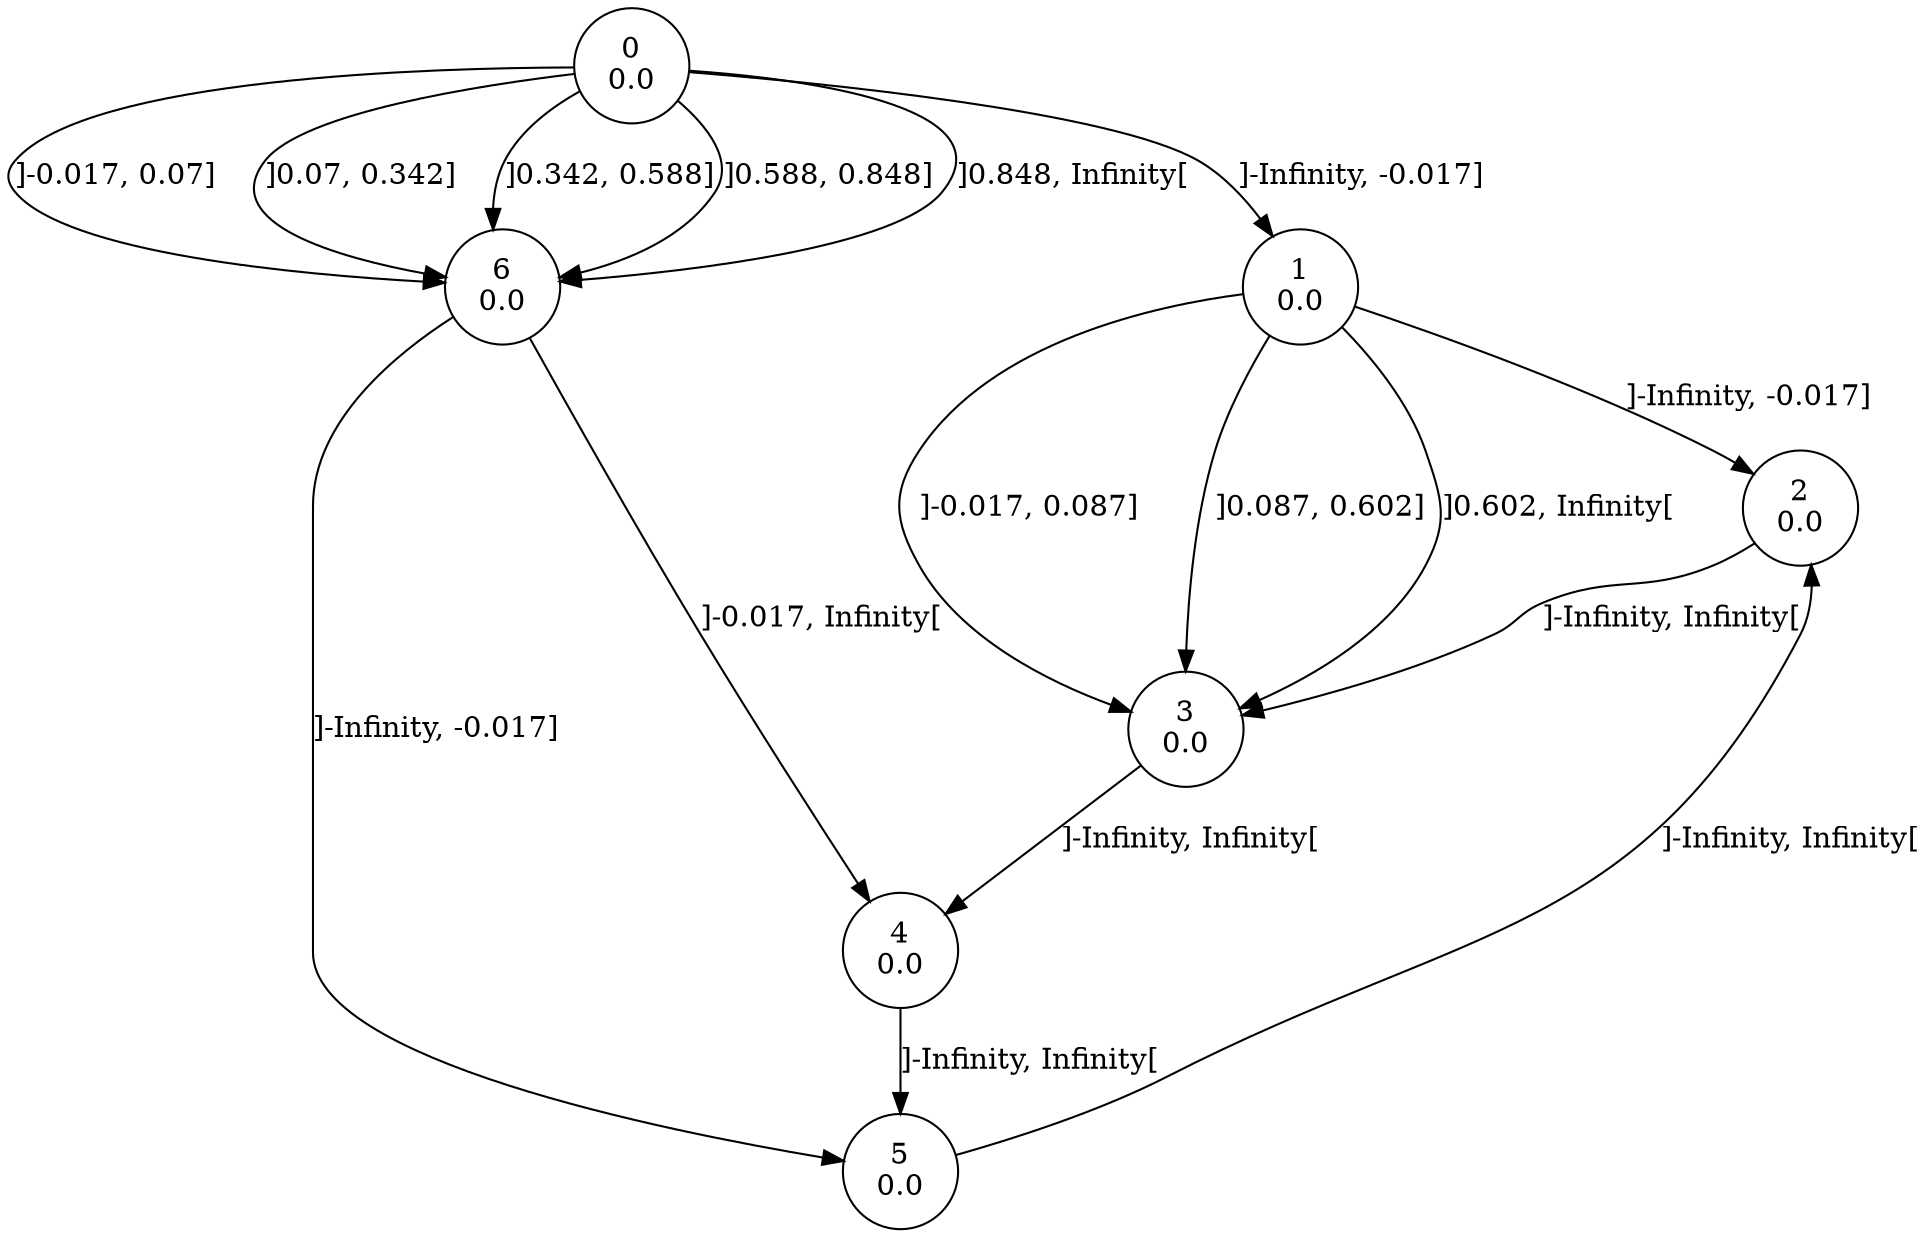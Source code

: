 digraph a {
0 [shape=circle, label="0\n0.0"];
	0->1 [ label="]-Infinity, -0.017]"];
	0->6 [ label="]-0.017, 0.07]"];
	0->6 [ label="]0.07, 0.342]"];
	0->6 [ label="]0.342, 0.588]"];
	0->6 [ label="]0.588, 0.848]"];
	0->6 [ label="]0.848, Infinity["];
1 [shape=circle, label="1\n0.0"];
	1->2 [ label="]-Infinity, -0.017]"];
	1->3 [ label="]-0.017, 0.087]"];
	1->3 [ label="]0.087, 0.602]"];
	1->3 [ label="]0.602, Infinity["];
2 [shape=circle, label="2\n0.0"];
	2->3 [ label="]-Infinity, Infinity["];
3 [shape=circle, label="3\n0.0"];
	3->4 [ label="]-Infinity, Infinity["];
4 [shape=circle, label="4\n0.0"];
	4->5 [ label="]-Infinity, Infinity["];
5 [shape=circle, label="5\n0.0"];
	5->2 [ label="]-Infinity, Infinity["];
6 [shape=circle, label="6\n0.0"];
	6->5 [ label="]-Infinity, -0.017]"];
	6->4 [ label="]-0.017, Infinity["];
}